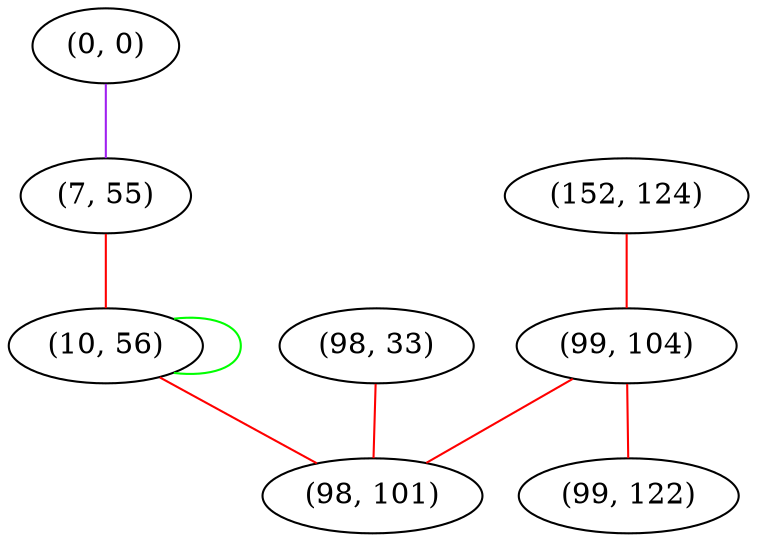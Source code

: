 graph "" {
"(0, 0)";
"(152, 124)";
"(98, 33)";
"(7, 55)";
"(99, 104)";
"(10, 56)";
"(98, 101)";
"(99, 122)";
"(0, 0)" -- "(7, 55)"  [color=purple, key=0, weight=4];
"(152, 124)" -- "(99, 104)"  [color=red, key=0, weight=1];
"(98, 33)" -- "(98, 101)"  [color=red, key=0, weight=1];
"(7, 55)" -- "(10, 56)"  [color=red, key=0, weight=1];
"(99, 104)" -- "(98, 101)"  [color=red, key=0, weight=1];
"(99, 104)" -- "(99, 122)"  [color=red, key=0, weight=1];
"(10, 56)" -- "(10, 56)"  [color=green, key=0, weight=2];
"(10, 56)" -- "(98, 101)"  [color=red, key=0, weight=1];
}
